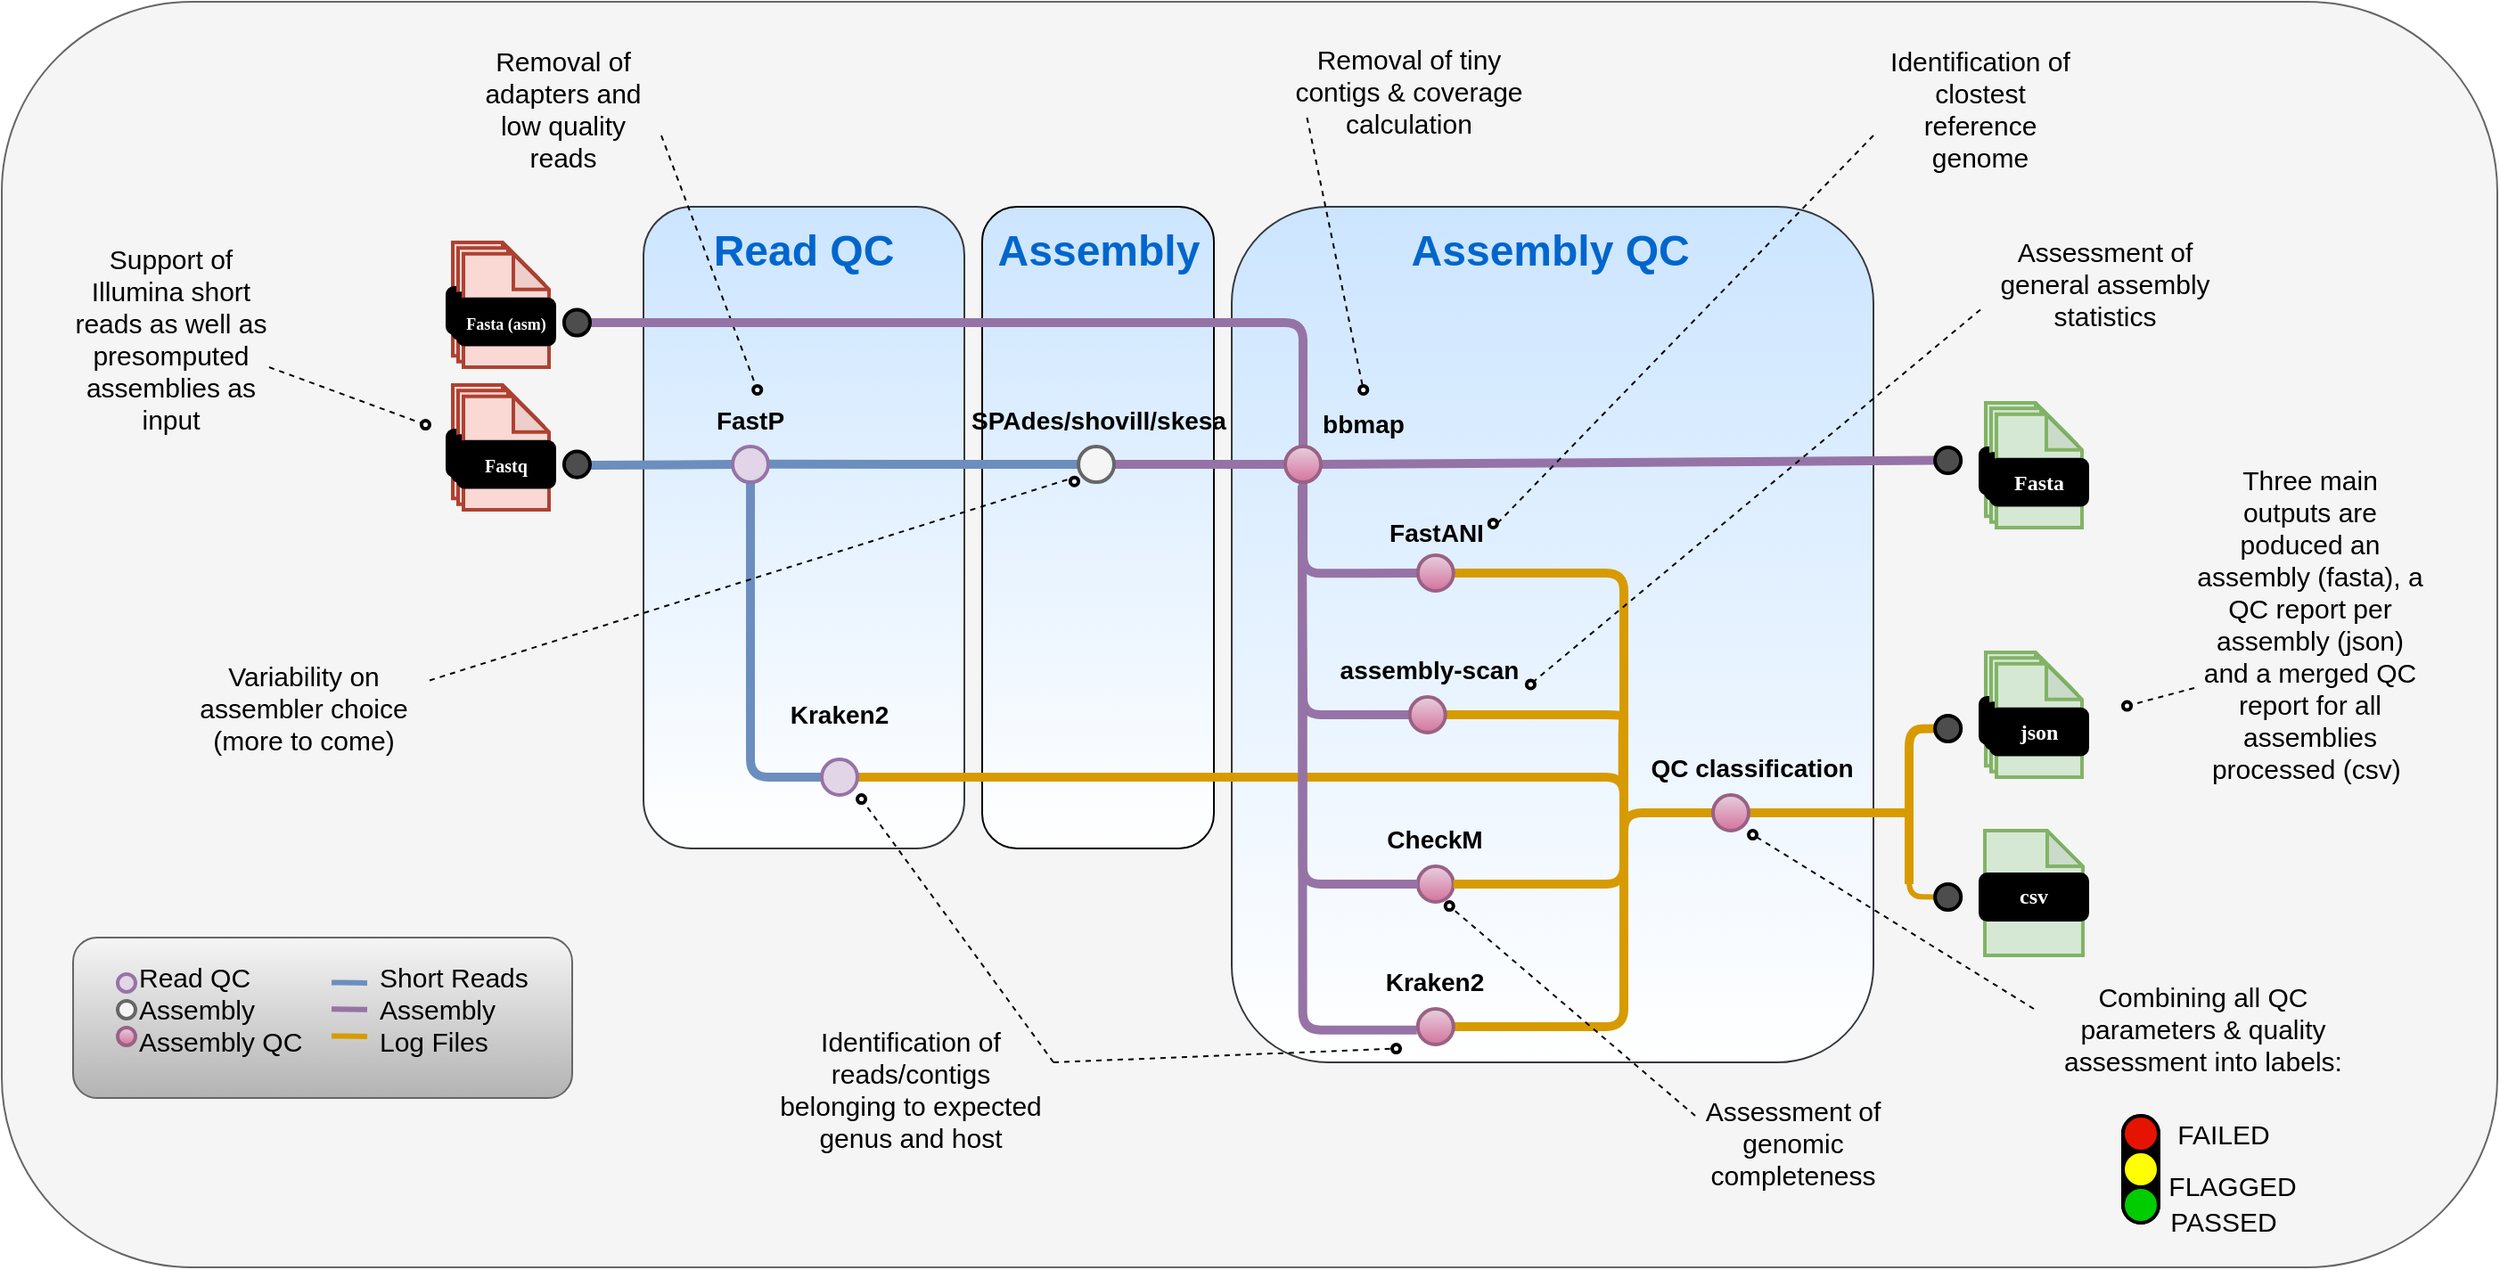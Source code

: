 <mxfile version="27.2.0">
  <diagram name="Seite-1" id="cIDOGWYvVzSzvH49cVRE">
    <mxGraphModel dx="2505" dy="2005" grid="1" gridSize="10" guides="1" tooltips="1" connect="1" arrows="1" fold="1" page="1" pageScale="1" pageWidth="827" pageHeight="1169" math="0" shadow="0">
      <root>
        <mxCell id="0" />
        <mxCell id="1" parent="0" />
        <mxCell id="AjrS4u9YngEpX_1BVrvA-27" value="" style="endArrow=none;html=1;rounded=1;strokeWidth=3;entryX=0.483;entryY=1.009;entryDx=0;entryDy=0;entryPerimeter=0;fillColor=#dae8fc;strokeColor=#6c8ebf;exitX=-0.043;exitY=0.508;exitDx=0;exitDy=0;exitPerimeter=0;" parent="1" edge="1">
          <mxGeometry width="50" height="50" relative="1" as="geometry">
            <mxPoint x="480" y="330" as="sourcePoint" />
            <mxPoint x="419.66" y="250.18" as="targetPoint" />
            <Array as="points">
              <mxPoint x="440" y="330" />
              <mxPoint x="420" y="290" />
              <mxPoint x="420" y="250" />
            </Array>
          </mxGeometry>
        </mxCell>
        <mxCell id="AjrS4u9YngEpX_1BVrvA-295" value="" style="rounded=1;whiteSpace=wrap;html=1;fillColor=#f5f5f5;fontColor=#333333;strokeColor=#666666;" parent="1" vertex="1">
          <mxGeometry x="-210" y="-75" width="1400" height="710" as="geometry" />
        </mxCell>
        <mxCell id="AjrS4u9YngEpX_1BVrvA-300" value="" style="rounded=1;whiteSpace=wrap;html=1;fillColor=#f5f5f5;strokeColor=#666666;gradientColor=#b3b3b3;" parent="1" vertex="1">
          <mxGeometry x="-170" y="450" width="280" height="90" as="geometry" />
        </mxCell>
        <mxCell id="AjrS4u9YngEpX_1BVrvA-301" value="" style="rounded=1;whiteSpace=wrap;html=1;fillColor=#cce5ff;strokeColor=#36393d;gradientColor=#ffffff;" parent="1" vertex="1">
          <mxGeometry x="480" y="40" width="360" height="480" as="geometry" />
        </mxCell>
        <mxCell id="AjrS4u9YngEpX_1BVrvA-302" value="" style="rounded=1;whiteSpace=wrap;html=1;fillColor=#cce5ff;strokeColor=#000000;gradientColor=#ffffff;" parent="1" vertex="1">
          <mxGeometry x="340" y="40" width="130" height="360" as="geometry" />
        </mxCell>
        <mxCell id="AjrS4u9YngEpX_1BVrvA-303" value="" style="rounded=1;whiteSpace=wrap;html=1;fillColor=#cce5ff;strokeColor=#36393d;gradientColor=#ffffff;" parent="1" vertex="1">
          <mxGeometry x="150" y="40" width="180" height="360" as="geometry" />
        </mxCell>
        <mxCell id="AjrS4u9YngEpX_1BVrvA-385" value="" style="endArrow=none;html=1;rounded=1;strokeWidth=5;fillColor=#dae8fc;strokeColor=#6c8ebf;entryX=0;entryY=0.5;entryDx=0;entryDy=0;" parent="1" edge="1">
          <mxGeometry width="50" height="50" relative="1" as="geometry">
            <mxPoint x="120" y="185" as="sourcePoint" />
            <mxPoint x="200" y="184.55" as="targetPoint" />
          </mxGeometry>
        </mxCell>
        <mxCell id="AjrS4u9YngEpX_1BVrvA-386" value="" style="endArrow=none;html=1;rounded=1;strokeWidth=5;entryX=0;entryY=0.5;entryDx=0;entryDy=0;fillColor=#dae8fc;strokeColor=#6c8ebf;" parent="1" target="AjrS4u9YngEpX_1BVrvA-434" edge="1">
          <mxGeometry width="50" height="50" relative="1" as="geometry">
            <mxPoint x="220" y="184.38" as="sourcePoint" />
            <mxPoint x="370.0" y="184.55" as="targetPoint" />
          </mxGeometry>
        </mxCell>
        <mxCell id="AjrS4u9YngEpX_1BVrvA-387" value="" style="endArrow=none;html=1;rounded=1;strokeWidth=5;fillColor=#e1d5e7;strokeColor=#9673a6;entryX=0;entryY=0.5;entryDx=0;entryDy=0;exitX=1;exitY=0.5;exitDx=0;exitDy=0;" parent="1" source="AjrS4u9YngEpX_1BVrvA-434" edge="1">
          <mxGeometry width="50" height="50" relative="1" as="geometry">
            <mxPoint x="390.0" y="190" as="sourcePoint" />
            <mxPoint x="510.0" y="184.55" as="targetPoint" />
            <Array as="points" />
          </mxGeometry>
        </mxCell>
        <mxCell id="AjrS4u9YngEpX_1BVrvA-389" value="&lt;font style=&quot;font-size: 14px;&quot;&gt;FastP&lt;/font&gt;" style="text;html=1;align=center;verticalAlign=middle;whiteSpace=wrap;rounded=0;rotation=0;fontStyle=1;fontSize=14;" parent="1" vertex="1">
          <mxGeometry x="180" y="144.55" width="60" height="30" as="geometry" />
        </mxCell>
        <mxCell id="AjrS4u9YngEpX_1BVrvA-390" value="&lt;font style=&quot;font-size: 14px;&quot;&gt;Kraken2&lt;/font&gt;" style="text;html=1;align=center;verticalAlign=middle;whiteSpace=wrap;rounded=0;rotation=0;fontStyle=1;fontSize=14;" parent="1" vertex="1">
          <mxGeometry x="230" y="310" width="60" height="30" as="geometry" />
        </mxCell>
        <mxCell id="AjrS4u9YngEpX_1BVrvA-392" value="&lt;div style=&quot;font-size: 14px;&quot;&gt;&lt;font style=&quot;font-size: 14px;&quot;&gt;SPAdes/&lt;/font&gt;&lt;font style=&quot;font-size: 14px;&quot;&gt;shovill/skesa&lt;/font&gt;&lt;/div&gt;" style="text;html=1;align=center;verticalAlign=middle;whiteSpace=wrap;rounded=0;rotation=0;fontStyle=1;fontSize=14;" parent="1" vertex="1">
          <mxGeometry x="352.5" y="144.55" width="105" height="30" as="geometry" />
        </mxCell>
        <mxCell id="AjrS4u9YngEpX_1BVrvA-397" value="&lt;font style=&quot;font-size: 14px;&quot;&gt;assembly-scan&lt;/font&gt;" style="text;html=1;align=center;verticalAlign=middle;whiteSpace=wrap;rounded=0;fontStyle=1;fontSize=14;" parent="1" vertex="1">
          <mxGeometry x="537.025" y="285" width="108.42" height="30" as="geometry" />
        </mxCell>
        <mxCell id="AjrS4u9YngEpX_1BVrvA-398" value="&lt;font style=&quot;font-size: 14px;&quot;&gt;CheckM&lt;/font&gt;" style="text;html=1;align=center;verticalAlign=middle;whiteSpace=wrap;rounded=0;fontStyle=1;fontSize=14;" parent="1" vertex="1">
          <mxGeometry x="563.845" y="380" width="60" height="30" as="geometry" />
        </mxCell>
        <mxCell id="AjrS4u9YngEpX_1BVrvA-400" value="&lt;font style=&quot;font-size: 14px;&quot;&gt;Kraken2&lt;/font&gt;" style="text;html=1;align=center;verticalAlign=middle;whiteSpace=wrap;rounded=0;fontStyle=1;fontSize=14;" parent="1" vertex="1">
          <mxGeometry x="564.385" y="460" width="60" height="30" as="geometry" />
        </mxCell>
        <mxCell id="AjrS4u9YngEpX_1BVrvA-402" value="" style="endArrow=none;html=1;rounded=1;strokeWidth=5;fontSize=16;fillColor=#ffcd28;strokeColor=#d79b00;gradientColor=#ffa500;" parent="1" edge="1">
          <mxGeometry width="50" height="50" relative="1" as="geometry">
            <mxPoint x="700" y="290" as="sourcePoint" />
            <mxPoint x="604.39" y="500" as="targetPoint" />
            <Array as="points">
              <mxPoint x="700" y="500" />
            </Array>
          </mxGeometry>
        </mxCell>
        <mxCell id="AjrS4u9YngEpX_1BVrvA-406" value="&lt;font style=&quot;font-size: 14px;&quot;&gt;QC classification&lt;/font&gt;" style="text;html=1;align=center;verticalAlign=middle;whiteSpace=wrap;rounded=0;rotation=0;fontStyle=1;fontSize=14;" parent="1" vertex="1">
          <mxGeometry x="702.28" y="340" width="140" height="30" as="geometry" />
        </mxCell>
        <mxCell id="AjrS4u9YngEpX_1BVrvA-414" value="" style="endArrow=none;html=1;rounded=1;strokeWidth=5;fillColor=#ffcd28;strokeColor=#d79b00;gradientColor=#ffa500;" parent="1" edge="1">
          <mxGeometry width="50" height="50" relative="1" as="geometry">
            <mxPoint x="770.0" y="380" as="sourcePoint" />
            <mxPoint x="860" y="380" as="targetPoint" />
          </mxGeometry>
        </mxCell>
        <mxCell id="AjrS4u9YngEpX_1BVrvA-416" value="" style="group;fontSize=13;" parent="1" vertex="1" connectable="0">
          <mxGeometry x="40" y="60" width="70" height="70" as="geometry" />
        </mxCell>
        <mxCell id="AjrS4u9YngEpX_1BVrvA-417" value="" style="shape=note;whiteSpace=wrap;html=1;backgroundOutline=1;darkOpacity=0.05;rounded=1;size=20;strokeWidth=2;fillColor=#fad9d5;strokeColor=#ae4132;" parent="AjrS4u9YngEpX_1BVrvA-416" vertex="1">
          <mxGeometry x="3" width="48" height="63.636" as="geometry" />
        </mxCell>
        <mxCell id="AjrS4u9YngEpX_1BVrvA-418" value="&lt;font data-font-src=&quot;https://fonts.googleapis.com/css?family=Maven+Pro&quot; face=&quot;Maven Pro&quot; color=&quot;#ffffff&quot;&gt;&lt;b&gt;&lt;font style=&quot;font-size: 20px;&quot;&gt;Fastq&lt;/font&gt;&lt;/b&gt;&lt;/font&gt;" style="rounded=1;whiteSpace=wrap;html=1;strokeWidth=2;fillColor=#000000;" parent="AjrS4u9YngEpX_1BVrvA-416" vertex="1">
          <mxGeometry y="25.455" width="54" height="25.455" as="geometry" />
        </mxCell>
        <mxCell id="AjrS4u9YngEpX_1BVrvA-419" value="" style="shape=note;whiteSpace=wrap;html=1;backgroundOutline=1;darkOpacity=0.05;rounded=1;size=20;strokeWidth=2;fillColor=#fad9d5;strokeColor=#ae4132;" parent="AjrS4u9YngEpX_1BVrvA-416" vertex="1">
          <mxGeometry x="6" y="3.182" width="48" height="63.636" as="geometry" />
        </mxCell>
        <mxCell id="AjrS4u9YngEpX_1BVrvA-420" value="&lt;font data-font-src=&quot;https://fonts.googleapis.com/css?family=Maven+Pro&quot; face=&quot;Maven Pro&quot; color=&quot;#ffffff&quot;&gt;&lt;b&gt;&lt;font style=&quot;font-size: 20px;&quot;&gt;Fastq&lt;/font&gt;&lt;/b&gt;&lt;/font&gt;" style="rounded=1;whiteSpace=wrap;html=1;strokeWidth=2;fillColor=#000000;" parent="AjrS4u9YngEpX_1BVrvA-416" vertex="1">
          <mxGeometry x="3" y="28.636" width="54" height="25.455" as="geometry" />
        </mxCell>
        <mxCell id="AjrS4u9YngEpX_1BVrvA-421" value="" style="shape=note;whiteSpace=wrap;html=1;backgroundOutline=1;darkOpacity=0.05;rounded=1;size=20;strokeWidth=2;fillColor=#fad9d5;strokeColor=#ae4132;" parent="AjrS4u9YngEpX_1BVrvA-416" vertex="1">
          <mxGeometry x="9" y="6.364" width="48" height="63.636" as="geometry" />
        </mxCell>
        <mxCell id="AjrS4u9YngEpX_1BVrvA-422" value="&lt;font data-font-src=&quot;https://fonts.googleapis.com/css?family=Maven+Pro&quot; face=&quot;Maven Pro&quot; color=&quot;#ffffff&quot;&gt;&lt;b&gt;&lt;font style=&quot;font-size: 9px;&quot;&gt;Fasta (asm)&lt;/font&gt;&lt;/b&gt;&lt;/font&gt;" style="rounded=1;whiteSpace=wrap;html=1;strokeWidth=2;fillColor=#000000;" parent="AjrS4u9YngEpX_1BVrvA-416" vertex="1">
          <mxGeometry x="6" y="31.818" width="54" height="25.455" as="geometry" />
        </mxCell>
        <mxCell id="AjrS4u9YngEpX_1BVrvA-424" value="" style="endArrow=none;html=1;rounded=1;strokeWidth=5;fontSize=16;fillColor=#ffcd28;strokeColor=#d79b00;gradientColor=#ffa500;" parent="1" source="J0x96L4pLX_jCq6a0jDY-7" edge="1">
          <mxGeometry width="50" height="50" relative="1" as="geometry">
            <mxPoint x="880" y="320.0" as="sourcePoint" />
            <mxPoint x="860" y="420" as="targetPoint" />
            <Array as="points">
              <mxPoint x="860" y="333" />
            </Array>
          </mxGeometry>
        </mxCell>
        <mxCell id="AjrS4u9YngEpX_1BVrvA-426" value="" style="group" parent="1" vertex="1" connectable="0">
          <mxGeometry x="900" y="370" width="90" height="100" as="geometry" />
        </mxCell>
        <mxCell id="AjrS4u9YngEpX_1BVrvA-427" value="" style="shape=note;whiteSpace=wrap;html=1;backgroundOutline=1;darkOpacity=0.05;rounded=1;size=20;strokeWidth=2;fillColor=#d5e8d4;strokeColor=#82b366;" parent="AjrS4u9YngEpX_1BVrvA-426" vertex="1">
          <mxGeometry x="2.5" y="20" width="55" height="70" as="geometry" />
        </mxCell>
        <mxCell id="AjrS4u9YngEpX_1BVrvA-428" value="&lt;font face=&quot;Maven Pro&quot; color=&quot;#ffffff&quot;&gt;&lt;b&gt;csv&lt;/b&gt;&lt;/font&gt;" style="rounded=1;whiteSpace=wrap;html=1;strokeWidth=2;fillColor=#000000;" parent="AjrS4u9YngEpX_1BVrvA-426" vertex="1">
          <mxGeometry y="44.55" width="60" height="25.45" as="geometry" />
        </mxCell>
        <mxCell id="AjrS4u9YngEpX_1BVrvA-434" value="" style="ellipse;whiteSpace=wrap;html=1;aspect=fixed;rounded=1;rotation=0;strokeWidth=2;fillColor=#f5f5f5;strokeColor=#666666;fontColor=#333333;" parent="1" vertex="1">
          <mxGeometry x="394" y="174.55" width="20" height="20" as="geometry" />
        </mxCell>
        <mxCell id="AjrS4u9YngEpX_1BVrvA-435" value="Read QC&lt;div style=&quot;font-size: 15px;&quot;&gt;Assembly&lt;/div&gt;&lt;div style=&quot;font-size: 15px;&quot;&gt;Assembly QC&lt;/div&gt;" style="text;html=1;align=left;verticalAlign=middle;resizable=0;points=[];autosize=1;strokeColor=none;fillColor=none;fontSize=15;" parent="1" vertex="1">
          <mxGeometry x="-135" y="455.45" width="110" height="70" as="geometry" />
        </mxCell>
        <mxCell id="AjrS4u9YngEpX_1BVrvA-436" value="" style="ellipse;whiteSpace=wrap;html=1;aspect=fixed;rounded=1;rotation=0;strokeWidth=2;fillColor=#e1d5e7;strokeColor=#9673a6;" parent="1" vertex="1">
          <mxGeometry x="-145" y="470.45" width="10" height="10" as="geometry" />
        </mxCell>
        <mxCell id="AjrS4u9YngEpX_1BVrvA-437" value="" style="ellipse;whiteSpace=wrap;html=1;aspect=fixed;rounded=1;rotation=0;strokeWidth=2;fillColor=#f5f5f5;strokeColor=#666666;fontColor=#333333;" parent="1" vertex="1">
          <mxGeometry x="-145" y="485.45" width="10" height="10" as="geometry" />
        </mxCell>
        <mxCell id="AjrS4u9YngEpX_1BVrvA-438" value="" style="ellipse;whiteSpace=wrap;html=1;aspect=fixed;rounded=1;rotation=0;strokeWidth=2;fillColor=#e6d0de;strokeColor=#996185;gradientColor=#d5739d;" parent="1" vertex="1">
          <mxGeometry x="-145" y="500.45" width="10" height="10" as="geometry" />
        </mxCell>
        <mxCell id="AjrS4u9YngEpX_1BVrvA-441" value="" style="group;" parent="1" vertex="1" connectable="0">
          <mxGeometry x="40" y="140" width="60" height="70" as="geometry" />
        </mxCell>
        <mxCell id="AjrS4u9YngEpX_1BVrvA-442" value="" style="shape=note;whiteSpace=wrap;html=1;backgroundOutline=1;darkOpacity=0.05;rounded=1;size=20;strokeWidth=2;fillColor=#fad9d5;strokeColor=#ae4132;" parent="AjrS4u9YngEpX_1BVrvA-441" vertex="1">
          <mxGeometry x="3" width="48" height="63.636" as="geometry" />
        </mxCell>
        <mxCell id="AjrS4u9YngEpX_1BVrvA-443" value="&lt;font data-font-src=&quot;https://fonts.googleapis.com/css?family=Maven+Pro&quot; face=&quot;Maven Pro&quot; color=&quot;#ffffff&quot;&gt;&lt;b&gt;&lt;font style=&quot;font-size: 20px;&quot;&gt;Fastq&lt;/font&gt;&lt;/b&gt;&lt;/font&gt;" style="rounded=1;whiteSpace=wrap;html=1;strokeWidth=2;fillColor=#000000;" parent="AjrS4u9YngEpX_1BVrvA-441" vertex="1">
          <mxGeometry y="25.455" width="54" height="25.455" as="geometry" />
        </mxCell>
        <mxCell id="AjrS4u9YngEpX_1BVrvA-444" value="" style="shape=note;whiteSpace=wrap;html=1;backgroundOutline=1;darkOpacity=0.05;rounded=1;size=20;strokeWidth=2;fillColor=#fad9d5;strokeColor=#ae4132;" parent="AjrS4u9YngEpX_1BVrvA-441" vertex="1">
          <mxGeometry x="6" y="3.182" width="48" height="63.636" as="geometry" />
        </mxCell>
        <mxCell id="AjrS4u9YngEpX_1BVrvA-445" value="&lt;font data-font-src=&quot;https://fonts.googleapis.com/css?family=Maven+Pro&quot; face=&quot;Maven Pro&quot; color=&quot;#ffffff&quot;&gt;&lt;b&gt;&lt;font style=&quot;font-size: 20px;&quot;&gt;Fastq&lt;/font&gt;&lt;/b&gt;&lt;/font&gt;" style="rounded=1;whiteSpace=wrap;html=1;strokeWidth=2;fillColor=#000000;" parent="AjrS4u9YngEpX_1BVrvA-441" vertex="1">
          <mxGeometry x="3" y="28.636" width="54" height="25.455" as="geometry" />
        </mxCell>
        <mxCell id="AjrS4u9YngEpX_1BVrvA-446" value="" style="shape=note;whiteSpace=wrap;html=1;backgroundOutline=1;darkOpacity=0.05;rounded=1;size=20;strokeWidth=2;fillColor=#fad9d5;strokeColor=#ae4132;" parent="AjrS4u9YngEpX_1BVrvA-441" vertex="1">
          <mxGeometry x="9" y="6.364" width="48" height="63.636" as="geometry" />
        </mxCell>
        <mxCell id="AjrS4u9YngEpX_1BVrvA-447" value="&lt;font size=&quot;1&quot; face=&quot;Maven Pro&quot; color=&quot;#ffffff&quot;&gt;&lt;b&gt;Fastq&lt;/b&gt;&lt;/font&gt;" style="rounded=1;whiteSpace=wrap;html=1;strokeWidth=2;fillColor=#000000;" parent="AjrS4u9YngEpX_1BVrvA-441" vertex="1">
          <mxGeometry x="6" y="31.818" width="54" height="25.455" as="geometry" />
        </mxCell>
        <mxCell id="AjrS4u9YngEpX_1BVrvA-450" value="" style="group;" parent="1" vertex="1" connectable="0">
          <mxGeometry x="900" y="290" width="60" height="70" as="geometry" />
        </mxCell>
        <mxCell id="AjrS4u9YngEpX_1BVrvA-451" value="" style="shape=note;whiteSpace=wrap;html=1;backgroundOutline=1;darkOpacity=0.05;rounded=1;size=20;strokeWidth=2;fillColor=#d5e8d4;strokeColor=#82b366;" parent="AjrS4u9YngEpX_1BVrvA-450" vertex="1">
          <mxGeometry x="3" width="48" height="63.636" as="geometry" />
        </mxCell>
        <mxCell id="AjrS4u9YngEpX_1BVrvA-452" value="&lt;font data-font-src=&quot;https://fonts.googleapis.com/css?family=Maven+Pro&quot; face=&quot;Maven Pro&quot; color=&quot;#ffffff&quot;&gt;&lt;b&gt;&lt;font style=&quot;font-size: 20px;&quot;&gt;Fastq&lt;/font&gt;&lt;/b&gt;&lt;/font&gt;" style="rounded=1;whiteSpace=wrap;html=1;strokeWidth=2;fillColor=#000000;" parent="AjrS4u9YngEpX_1BVrvA-450" vertex="1">
          <mxGeometry y="25.455" width="54" height="25.455" as="geometry" />
        </mxCell>
        <mxCell id="AjrS4u9YngEpX_1BVrvA-453" value="" style="shape=note;whiteSpace=wrap;html=1;backgroundOutline=1;darkOpacity=0.05;rounded=1;size=20;strokeWidth=2;fillColor=#d5e8d4;strokeColor=#82b366;" parent="AjrS4u9YngEpX_1BVrvA-450" vertex="1">
          <mxGeometry x="6" y="3.182" width="48" height="63.636" as="geometry" />
        </mxCell>
        <mxCell id="AjrS4u9YngEpX_1BVrvA-454" value="&lt;font data-font-src=&quot;https://fonts.googleapis.com/css?family=Maven+Pro&quot; face=&quot;Maven Pro&quot; color=&quot;#ffffff&quot;&gt;&lt;b&gt;&lt;font style=&quot;font-size: 20px;&quot;&gt;Fastq&lt;/font&gt;&lt;/b&gt;&lt;/font&gt;" style="rounded=1;whiteSpace=wrap;html=1;strokeWidth=2;fillColor=#000000;" parent="AjrS4u9YngEpX_1BVrvA-450" vertex="1">
          <mxGeometry x="3" y="28.636" width="54" height="25.455" as="geometry" />
        </mxCell>
        <mxCell id="AjrS4u9YngEpX_1BVrvA-455" value="" style="shape=note;whiteSpace=wrap;html=1;backgroundOutline=1;darkOpacity=0.05;rounded=1;size=20;strokeWidth=2;fillColor=#d5e8d4;strokeColor=#82b366;" parent="AjrS4u9YngEpX_1BVrvA-450" vertex="1">
          <mxGeometry x="9" y="6.364" width="48" height="63.636" as="geometry" />
        </mxCell>
        <mxCell id="AjrS4u9YngEpX_1BVrvA-456" value="&lt;font face=&quot;Maven Pro&quot; color=&quot;#ffffff&quot;&gt;&lt;b&gt;json&lt;/b&gt;&lt;/font&gt;" style="rounded=1;whiteSpace=wrap;html=1;strokeWidth=2;fillColor=#000000;" parent="AjrS4u9YngEpX_1BVrvA-450" vertex="1">
          <mxGeometry x="6" y="31.818" width="54" height="25.455" as="geometry" />
        </mxCell>
        <mxCell id="AjrS4u9YngEpX_1BVrvA-465" value="&lt;font style=&quot;font-size: 24px;&quot; color=&quot;#0066cc&quot;&gt;Read QC&lt;/font&gt;" style="text;html=1;align=center;verticalAlign=middle;whiteSpace=wrap;rounded=0;fontStyle=1;fontSize=16;" parent="1" vertex="1">
          <mxGeometry x="185" y="50" width="110" height="30" as="geometry" />
        </mxCell>
        <mxCell id="AjrS4u9YngEpX_1BVrvA-467" value="&lt;font style=&quot;font-size: 24px;&quot; color=&quot;#0066cc&quot;&gt;Assembly&lt;/font&gt;" style="text;html=1;align=center;verticalAlign=middle;whiteSpace=wrap;rounded=0;fontStyle=1;fontSize=16;" parent="1" vertex="1">
          <mxGeometry x="322.5" y="50" width="165" height="30" as="geometry" />
        </mxCell>
        <mxCell id="AjrS4u9YngEpX_1BVrvA-468" value="&lt;font style=&quot;font-size: 24px;&quot; color=&quot;#0066cc&quot;&gt;&amp;nbsp;Assembly QC&lt;/font&gt;" style="text;html=1;align=center;verticalAlign=middle;whiteSpace=wrap;rounded=0;fontStyle=1;fontSize=16;" parent="1" vertex="1">
          <mxGeometry x="567.5" y="55" width="175" height="20" as="geometry" />
        </mxCell>
        <mxCell id="AjrS4u9YngEpX_1BVrvA-472" value="&lt;font style=&quot;font-size: 14px;&quot;&gt;FastANI&lt;/font&gt;" style="text;html=1;align=center;verticalAlign=middle;whiteSpace=wrap;rounded=0;fontStyle=1;fontSize=14;" parent="1" vertex="1">
          <mxGeometry x="551.58" y="210" width="85.61" height="25.45" as="geometry" />
        </mxCell>
        <mxCell id="AjrS4u9YngEpX_1BVrvA-476" value="" style="endArrow=none;html=1;rounded=1;strokeWidth=5;fontSize=16;entryX=0;entryY=0.5;entryDx=0;entryDy=0;fillColor=#dae8fc;strokeColor=#6c8ebf;exitX=0.5;exitY=1;exitDx=0;exitDy=0;" parent="1" source="AjrS4u9YngEpX_1BVrvA-478" target="AjrS4u9YngEpX_1BVrvA-509" edge="1">
          <mxGeometry width="50" height="50" relative="1" as="geometry">
            <mxPoint x="210" y="234.28" as="sourcePoint" />
            <mxPoint x="250" y="340" as="targetPoint" />
            <Array as="points">
              <mxPoint x="210" y="360" />
            </Array>
          </mxGeometry>
        </mxCell>
        <mxCell id="AjrS4u9YngEpX_1BVrvA-478" value="" style="ellipse;whiteSpace=wrap;html=1;aspect=fixed;rounded=1;rotation=0;strokeWidth=2;fillColor=#e1d5e7;strokeColor=#9673a6;" parent="1" vertex="1">
          <mxGeometry x="200" y="174.55" width="20" height="20" as="geometry" />
        </mxCell>
        <mxCell id="AjrS4u9YngEpX_1BVrvA-479" value="" style="endArrow=none;html=1;rounded=1;strokeWidth=5;fontSize=16;entryX=0;entryY=0.5;entryDx=0;entryDy=0;fillColor=#e1d5e7;strokeColor=#9673a6;" parent="1" edge="1" target="Kn9x6oyp8h1PCZdLqcmy-4">
          <mxGeometry width="50" height="50" relative="1" as="geometry">
            <mxPoint x="519.46" y="224.28" as="sourcePoint" />
            <mxPoint x="583.85" y="310" as="targetPoint" />
            <Array as="points">
              <mxPoint x="520" y="325" />
            </Array>
          </mxGeometry>
        </mxCell>
        <mxCell id="AjrS4u9YngEpX_1BVrvA-484" value="" style="ellipse;whiteSpace=wrap;html=1;aspect=fixed;rounded=1;rotation=0;strokeWidth=2;fillColor=#e6d0de;gradientColor=#d5739d;strokeColor=#996185;" parent="1" vertex="1">
          <mxGeometry x="584.39" y="410" width="20" height="20" as="geometry" />
        </mxCell>
        <mxCell id="AjrS4u9YngEpX_1BVrvA-489" value="" style="endArrow=none;html=1;rounded=1;strokeWidth=5;fontSize=16;entryX=0;entryY=0.5;entryDx=0;entryDy=0;fillColor=#e1d5e7;strokeColor=#9673a6;exitX=0.5;exitY=1.273;exitDx=0;exitDy=0;exitPerimeter=0;" parent="1" edge="1">
          <mxGeometry width="50" height="50" relative="1" as="geometry">
            <mxPoint x="520" y="200.01" as="sourcePoint" />
            <mxPoint x="584.39" y="245.45" as="targetPoint" />
            <Array as="points">
              <mxPoint x="520" y="245.72" />
            </Array>
          </mxGeometry>
        </mxCell>
        <mxCell id="AjrS4u9YngEpX_1BVrvA-491" value="" style="endArrow=none;html=1;rounded=1;strokeWidth=5;fontSize=16;entryX=1;entryY=0.5;entryDx=0;entryDy=0;fillColor=#e1d5e7;strokeColor=#9673a6;exitX=0;exitY=0.5;exitDx=0;exitDy=0;" parent="1" source="J0x96L4pLX_jCq6a0jDY-4" edge="1">
          <mxGeometry width="50" height="50" relative="1" as="geometry">
            <mxPoint x="850" y="183" as="sourcePoint" />
            <mxPoint x="530.0" y="184.55" as="targetPoint" />
            <Array as="points" />
          </mxGeometry>
        </mxCell>
        <mxCell id="AjrS4u9YngEpX_1BVrvA-492" value="" style="endArrow=none;html=1;rounded=1;strokeWidth=5;fontSize=16;fillColor=#ffcd28;strokeColor=#d79b00;gradientColor=#ffa500;" parent="1" edge="1">
          <mxGeometry width="50" height="50" relative="1" as="geometry">
            <mxPoint x="700" y="295.45" as="sourcePoint" />
            <mxPoint x="604.39" y="245.45" as="targetPoint" />
            <Array as="points">
              <mxPoint x="700" y="245.45" />
            </Array>
          </mxGeometry>
        </mxCell>
        <mxCell id="AjrS4u9YngEpX_1BVrvA-493" value="" style="ellipse;whiteSpace=wrap;html=1;aspect=fixed;rounded=1;rotation=0;strokeWidth=2;fillColor=#e6d0de;gradientColor=#d5739d;strokeColor=#996185;fontStyle=1" parent="1" vertex="1">
          <mxGeometry x="584.39" y="235.45" width="20" height="20" as="geometry" />
        </mxCell>
        <mxCell id="AjrS4u9YngEpX_1BVrvA-498" value="" style="endArrow=none;html=1;rounded=1;strokeWidth=5;entryX=0.083;entryY=0.498;entryDx=0;entryDy=0;fillColor=#ffcd28;strokeColor=#d79b00;gradientColor=#ffa500;entryPerimeter=0;exitX=1;exitY=0.5;exitDx=0;exitDy=0;" parent="1" target="Kn9x6oyp8h1PCZdLqcmy-3" edge="1" source="AjrS4u9YngEpX_1BVrvA-484">
          <mxGeometry width="50" height="50" relative="1" as="geometry">
            <mxPoint x="604.55" y="429.66" as="sourcePoint" />
            <mxPoint x="750.16" y="429.95" as="targetPoint" />
            <Array as="points">
              <mxPoint x="650" y="420" />
              <mxPoint x="700" y="420" />
              <mxPoint x="700" y="380" />
            </Array>
          </mxGeometry>
        </mxCell>
        <mxCell id="AjrS4u9YngEpX_1BVrvA-499" value="" style="group;" parent="1" vertex="1" connectable="0">
          <mxGeometry x="900" y="150" width="60" height="70" as="geometry" />
        </mxCell>
        <mxCell id="AjrS4u9YngEpX_1BVrvA-500" value="" style="shape=note;whiteSpace=wrap;html=1;backgroundOutline=1;darkOpacity=0.05;rounded=1;size=20;strokeWidth=2;fillColor=#d5e8d4;strokeColor=#82b366;" parent="AjrS4u9YngEpX_1BVrvA-499" vertex="1">
          <mxGeometry x="3" width="48" height="63.636" as="geometry" />
        </mxCell>
        <mxCell id="AjrS4u9YngEpX_1BVrvA-501" value="&lt;font data-font-src=&quot;https://fonts.googleapis.com/css?family=Maven+Pro&quot; face=&quot;Maven Pro&quot; color=&quot;#ffffff&quot;&gt;&lt;b&gt;&lt;font style=&quot;font-size: 20px;&quot;&gt;Fastq&lt;/font&gt;&lt;/b&gt;&lt;/font&gt;" style="rounded=1;whiteSpace=wrap;html=1;strokeWidth=2;fillColor=#000000;" parent="AjrS4u9YngEpX_1BVrvA-499" vertex="1">
          <mxGeometry y="25.455" width="54" height="25.455" as="geometry" />
        </mxCell>
        <mxCell id="AjrS4u9YngEpX_1BVrvA-502" value="" style="shape=note;whiteSpace=wrap;html=1;backgroundOutline=1;darkOpacity=0.05;rounded=1;size=20;strokeWidth=2;fillColor=#d5e8d4;strokeColor=#82b366;" parent="AjrS4u9YngEpX_1BVrvA-499" vertex="1">
          <mxGeometry x="6" y="3.182" width="48" height="63.636" as="geometry" />
        </mxCell>
        <mxCell id="AjrS4u9YngEpX_1BVrvA-503" value="&lt;font data-font-src=&quot;https://fonts.googleapis.com/css?family=Maven+Pro&quot; face=&quot;Maven Pro&quot; color=&quot;#ffffff&quot;&gt;&lt;b&gt;&lt;font style=&quot;font-size: 20px;&quot;&gt;Fastq&lt;/font&gt;&lt;/b&gt;&lt;/font&gt;" style="rounded=1;whiteSpace=wrap;html=1;strokeWidth=2;fillColor=#000000;" parent="AjrS4u9YngEpX_1BVrvA-499" vertex="1">
          <mxGeometry x="3" y="28.636" width="54" height="25.455" as="geometry" />
        </mxCell>
        <mxCell id="AjrS4u9YngEpX_1BVrvA-504" value="" style="shape=note;whiteSpace=wrap;html=1;backgroundOutline=1;darkOpacity=0.05;rounded=1;size=20;strokeWidth=2;fillColor=#d5e8d4;strokeColor=#82b366;" parent="AjrS4u9YngEpX_1BVrvA-499" vertex="1">
          <mxGeometry x="9" y="6.364" width="48" height="63.636" as="geometry" />
        </mxCell>
        <mxCell id="AjrS4u9YngEpX_1BVrvA-505" value="&lt;font face=&quot;Maven Pro&quot; color=&quot;#ffffff&quot;&gt;&lt;b&gt;Fasta&lt;/b&gt;&lt;/font&gt;" style="rounded=1;whiteSpace=wrap;html=1;strokeWidth=2;fillColor=#000000;" parent="AjrS4u9YngEpX_1BVrvA-499" vertex="1">
          <mxGeometry x="6" y="31.818" width="54" height="25.455" as="geometry" />
        </mxCell>
        <mxCell id="AjrS4u9YngEpX_1BVrvA-508" value="" style="endArrow=none;html=1;rounded=1;strokeWidth=5;fontSize=16;fillColor=#ffcd28;strokeColor=#d79b00;entryX=1;entryY=0.5;entryDx=0;entryDy=0;gradientColor=#ffa500;" parent="1" edge="1">
          <mxGeometry width="50" height="50" relative="1" as="geometry">
            <mxPoint x="700" y="410" as="sourcePoint" />
            <mxPoint x="270" y="360" as="targetPoint" />
            <Array as="points">
              <mxPoint x="700" y="410" />
              <mxPoint x="700" y="360.0" />
            </Array>
          </mxGeometry>
        </mxCell>
        <mxCell id="AjrS4u9YngEpX_1BVrvA-509" value="" style="ellipse;whiteSpace=wrap;html=1;aspect=fixed;rounded=1;rotation=0;strokeWidth=2;fillColor=#e1d5e7;strokeColor=#9673a6;" parent="1" vertex="1">
          <mxGeometry x="250" y="350" width="20" height="20" as="geometry" />
        </mxCell>
        <mxCell id="AjrS4u9YngEpX_1BVrvA-510" value="&lt;div style=&quot;font-size: 14px;&quot;&gt;bbmap&lt;/div&gt;" style="text;html=1;align=center;verticalAlign=middle;whiteSpace=wrap;rounded=0;rotation=0;fontStyle=1;fontSize=14;" parent="1" vertex="1">
          <mxGeometry x="523.85" y="147.28" width="60" height="30" as="geometry" />
        </mxCell>
        <mxCell id="AjrS4u9YngEpX_1BVrvA-511" value="" style="endArrow=none;dashed=1;html=1;rounded=0;exitX=1;exitY=1;exitDx=0;exitDy=0;" parent="1" source="AjrS4u9YngEpX_1BVrvA-513" target="AjrS4u9YngEpX_1BVrvA-512" edge="1">
          <mxGeometry width="50" height="50" relative="1" as="geometry">
            <mxPoint x="-100" y="120" as="sourcePoint" />
            <mxPoint x="35.45" y="154.55" as="targetPoint" />
          </mxGeometry>
        </mxCell>
        <mxCell id="AjrS4u9YngEpX_1BVrvA-512" value="" style="ellipse;whiteSpace=wrap;html=1;aspect=fixed;rounded=1;rotation=0;strokeWidth=2;" parent="1" vertex="1">
          <mxGeometry x="25.45" y="160" width="4.55" height="4.55" as="geometry" />
        </mxCell>
        <mxCell id="AjrS4u9YngEpX_1BVrvA-513" value="&lt;font style=&quot;font-size: 15px;&quot;&gt;Support of Illumina short reads as well as presomputed assemblies as input&lt;/font&gt;" style="text;html=1;align=center;verticalAlign=middle;whiteSpace=wrap;rounded=0;fontSize=15;" parent="1" vertex="1">
          <mxGeometry x="-170" y="97.72" width="110" height="32.28" as="geometry" />
        </mxCell>
        <mxCell id="AjrS4u9YngEpX_1BVrvA-514" value="" style="endArrow=none;dashed=1;html=1;rounded=0;exitX=1;exitY=0;exitDx=0;exitDy=0;" parent="1" source="AjrS4u9YngEpX_1BVrvA-516" target="AjrS4u9YngEpX_1BVrvA-515" edge="1">
          <mxGeometry width="50" height="50" relative="1" as="geometry">
            <mxPoint x="200" y="550" as="sourcePoint" />
            <mxPoint x="325.45" y="494.55" as="targetPoint" />
          </mxGeometry>
        </mxCell>
        <mxCell id="AjrS4u9YngEpX_1BVrvA-515" value="" style="ellipse;whiteSpace=wrap;html=1;aspect=fixed;rounded=1;rotation=0;strokeWidth=2;" parent="1" vertex="1">
          <mxGeometry x="270" y="370" width="4.55" height="4.55" as="geometry" />
        </mxCell>
        <mxCell id="AjrS4u9YngEpX_1BVrvA-516" value="&lt;font style=&quot;font-size: 15px;&quot;&gt;Identification of reads/contigs belonging to expected genus and host&lt;/font&gt;" style="text;html=1;align=center;verticalAlign=middle;whiteSpace=wrap;rounded=0;fontSize=15;" parent="1" vertex="1">
          <mxGeometry x="220" y="520" width="160" height="30" as="geometry" />
        </mxCell>
        <mxCell id="AjrS4u9YngEpX_1BVrvA-517" value="" style="endArrow=none;dashed=1;html=1;rounded=0;exitX=1;exitY=0;exitDx=0;exitDy=0;" parent="1" source="AjrS4u9YngEpX_1BVrvA-516" target="AjrS4u9YngEpX_1BVrvA-518" edge="1">
          <mxGeometry width="50" height="50" relative="1" as="geometry">
            <mxPoint x="200" y="550" as="sourcePoint" />
            <mxPoint x="635.45" y="644.55" as="targetPoint" />
          </mxGeometry>
        </mxCell>
        <mxCell id="AjrS4u9YngEpX_1BVrvA-518" value="" style="ellipse;whiteSpace=wrap;html=1;aspect=fixed;rounded=1;rotation=0;strokeWidth=2;" parent="1" vertex="1">
          <mxGeometry x="570" y="510" width="4.55" height="4.55" as="geometry" />
        </mxCell>
        <mxCell id="AjrS4u9YngEpX_1BVrvA-519" value="" style="endArrow=none;dashed=1;html=1;rounded=0;exitX=0;exitY=0;exitDx=0;exitDy=0;" parent="1" source="AjrS4u9YngEpX_1BVrvA-522" target="AjrS4u9YngEpX_1BVrvA-520" edge="1">
          <mxGeometry width="50" height="50" relative="1" as="geometry">
            <mxPoint x="720" y="580" as="sourcePoint" />
            <mxPoint x="665.45" y="534.55" as="targetPoint" />
          </mxGeometry>
        </mxCell>
        <mxCell id="AjrS4u9YngEpX_1BVrvA-520" value="" style="ellipse;whiteSpace=wrap;html=1;aspect=fixed;rounded=1;rotation=0;strokeWidth=2;" parent="1" vertex="1">
          <mxGeometry x="599.84" y="430" width="4.55" height="4.55" as="geometry" />
        </mxCell>
        <mxCell id="AjrS4u9YngEpX_1BVrvA-522" value="&lt;font style=&quot;font-size: 15px;&quot;&gt;Assessment of genomic completeness&lt;/font&gt;" style="text;html=1;align=center;verticalAlign=middle;whiteSpace=wrap;rounded=0;fontSize=15;" parent="1" vertex="1">
          <mxGeometry x="740" y="550" width="110" height="30" as="geometry" />
        </mxCell>
        <mxCell id="AjrS4u9YngEpX_1BVrvA-523" value="" style="endArrow=none;dashed=1;html=1;rounded=0;exitX=0.094;exitY=1;exitDx=0;exitDy=0;exitPerimeter=0;" parent="1" source="AjrS4u9YngEpX_1BVrvA-531" target="AjrS4u9YngEpX_1BVrvA-524" edge="1">
          <mxGeometry width="50" height="50" relative="1" as="geometry">
            <mxPoint x="760" as="sourcePoint" />
            <mxPoint x="617.03" y="315.0" as="targetPoint" />
          </mxGeometry>
        </mxCell>
        <mxCell id="AjrS4u9YngEpX_1BVrvA-524" value="" style="ellipse;whiteSpace=wrap;html=1;aspect=fixed;rounded=1;rotation=0;strokeWidth=2;" parent="1" vertex="1">
          <mxGeometry x="551.58" y="140.45" width="4.55" height="4.55" as="geometry" />
        </mxCell>
        <mxCell id="AjrS4u9YngEpX_1BVrvA-525" value="" style="endArrow=none;dashed=1;html=1;rounded=0;exitX=0;exitY=1;exitDx=0;exitDy=0;entryX=1;entryY=0.5;entryDx=0;entryDy=0;" parent="1" source="AjrS4u9YngEpX_1BVrvA-530" target="AjrS4u9YngEpX_1BVrvA-526" edge="1">
          <mxGeometry width="50" height="50" relative="1" as="geometry">
            <mxPoint x="1021.05" y="68.67" as="sourcePoint" />
            <mxPoint x="624" y="250" as="targetPoint" />
          </mxGeometry>
        </mxCell>
        <mxCell id="AjrS4u9YngEpX_1BVrvA-526" value="" style="ellipse;whiteSpace=wrap;html=1;aspect=fixed;rounded=1;rotation=0;strokeWidth=2;" parent="1" vertex="1">
          <mxGeometry x="624.39" y="215.45" width="4.55" height="4.55" as="geometry" />
        </mxCell>
        <mxCell id="AjrS4u9YngEpX_1BVrvA-527" value="" style="endArrow=none;dashed=1;html=1;rounded=0;exitX=0;exitY=0;exitDx=0;exitDy=0;" parent="1" source="AjrS4u9YngEpX_1BVrvA-529" target="AjrS4u9YngEpX_1BVrvA-528" edge="1">
          <mxGeometry width="50" height="50" relative="1" as="geometry">
            <mxPoint x="940" y="560" as="sourcePoint" />
            <mxPoint x="835.45" y="524.55" as="targetPoint" />
          </mxGeometry>
        </mxCell>
        <mxCell id="AjrS4u9YngEpX_1BVrvA-528" value="" style="ellipse;whiteSpace=wrap;html=1;aspect=fixed;rounded=1;rotation=0;strokeWidth=2;" parent="1" vertex="1">
          <mxGeometry x="770" y="390" width="4.55" height="4.55" as="geometry" />
        </mxCell>
        <mxCell id="AjrS4u9YngEpX_1BVrvA-529" value="&lt;div style=&quot;font-size: 15px;&quot;&gt;Combining all QC parameters &amp;amp; quality assessment into labels:&lt;br style=&quot;font-size: 15px;&quot;&gt;&lt;/div&gt;&lt;div style=&quot;font-size: 15px;&quot;&gt;&lt;br style=&quot;font-size: 15px;&quot;&gt;&lt;/div&gt;" style="text;html=1;align=center;verticalAlign=middle;whiteSpace=wrap;rounded=0;fontSize=15;" parent="1" vertex="1">
          <mxGeometry x="930" y="490" width="190" height="40" as="geometry" />
        </mxCell>
        <mxCell id="AjrS4u9YngEpX_1BVrvA-530" value="&lt;font style=&quot;font-size: 15px;&quot;&gt;Identification of clostest reference genome&lt;/font&gt;" style="text;html=1;align=center;verticalAlign=middle;whiteSpace=wrap;rounded=0;fontSize=15;" parent="1" vertex="1">
          <mxGeometry x="840" y="-30" width="120" height="30" as="geometry" />
        </mxCell>
        <mxCell id="AjrS4u9YngEpX_1BVrvA-531" value="&lt;font style=&quot;font-size: 15px;&quot;&gt;Removal of tiny contigs &amp;amp; coverage calculation&lt;/font&gt;" style="text;html=1;align=center;verticalAlign=middle;whiteSpace=wrap;rounded=0;fontSize=15;" parent="1" vertex="1">
          <mxGeometry x="509" y="-40" width="141" height="30" as="geometry" />
        </mxCell>
        <mxCell id="AjrS4u9YngEpX_1BVrvA-533" value="" style="endArrow=none;dashed=1;html=1;rounded=0;exitX=1;exitY=1;exitDx=0;exitDy=0;" parent="1" source="AjrS4u9YngEpX_1BVrvA-535" target="AjrS4u9YngEpX_1BVrvA-534" edge="1">
          <mxGeometry width="50" height="50" relative="1" as="geometry">
            <mxPoint x="280" y="-10" as="sourcePoint" />
            <mxPoint x="277.03" y="315.0" as="targetPoint" />
          </mxGeometry>
        </mxCell>
        <mxCell id="AjrS4u9YngEpX_1BVrvA-534" value="" style="ellipse;whiteSpace=wrap;html=1;aspect=fixed;rounded=1;rotation=0;strokeWidth=2;" parent="1" vertex="1">
          <mxGeometry x="211.58" y="140.45" width="4.55" height="4.55" as="geometry" />
        </mxCell>
        <mxCell id="AjrS4u9YngEpX_1BVrvA-535" value="&lt;font style=&quot;font-size: 15px;&quot;&gt;Removal of adapters and low quality reads&lt;/font&gt;" style="text;html=1;align=center;verticalAlign=middle;whiteSpace=wrap;rounded=0;fontSize=15;" parent="1" vertex="1">
          <mxGeometry x="50" y="-30" width="110" height="30" as="geometry" />
        </mxCell>
        <mxCell id="AjrS4u9YngEpX_1BVrvA-536" value="" style="endArrow=none;dashed=1;html=1;rounded=0;exitX=0;exitY=1;exitDx=0;exitDy=0;exitPerimeter=0;" parent="1" source="AjrS4u9YngEpX_1BVrvA-538" target="AjrS4u9YngEpX_1BVrvA-537" edge="1">
          <mxGeometry width="50" height="50" relative="1" as="geometry">
            <mxPoint x="1310" y="360" as="sourcePoint" />
            <mxPoint x="1015.45" y="459.55" as="targetPoint" />
          </mxGeometry>
        </mxCell>
        <mxCell id="AjrS4u9YngEpX_1BVrvA-537" value="" style="ellipse;whiteSpace=wrap;html=1;aspect=fixed;rounded=1;rotation=0;strokeWidth=2;" parent="1" vertex="1">
          <mxGeometry x="980" y="317.73" width="4.55" height="4.55" as="geometry" />
        </mxCell>
        <mxCell id="AjrS4u9YngEpX_1BVrvA-538" value="&lt;font style=&quot;font-size: 15px;&quot;&gt;Three main outputs are poduced an assembly (fasta), a QC report per assembly (json) and a merged QC report for all assemblies processed (csv)&amp;nbsp;&lt;/font&gt;" style="text;html=1;align=center;verticalAlign=middle;whiteSpace=wrap;rounded=0;fontSize=15;" parent="1" vertex="1">
          <mxGeometry x="1020" y="237.27" width="130" height="72.73" as="geometry" />
        </mxCell>
        <mxCell id="J0x96L4pLX_jCq6a0jDY-2" value="" style="endArrow=none;html=1;rounded=1;strokeWidth=5;fontSize=16;exitX=0.5;exitY=0;exitDx=0;exitDy=0;fillColor=#e1d5e7;strokeColor=#9673a6;entryX=1;entryY=0.5;entryDx=0;entryDy=0;" parent="1" target="J0x96L4pLX_jCq6a0jDY-13" edge="1">
          <mxGeometry width="50" height="50" relative="1" as="geometry">
            <mxPoint x="520" y="212.28" as="sourcePoint" />
            <mxPoint x="120.0" y="102.735" as="targetPoint" />
            <Array as="points">
              <mxPoint x="520" y="105" />
            </Array>
          </mxGeometry>
        </mxCell>
        <mxCell id="J0x96L4pLX_jCq6a0jDY-4" value="" style="ellipse;whiteSpace=wrap;html=1;aspect=fixed;rounded=1;rotation=0;strokeWidth=2;fillColor=#4D4D4D;strokeColor=#000000;" parent="1" vertex="1">
          <mxGeometry x="874.55" y="175" width="14.55" height="14.55" as="geometry" />
        </mxCell>
        <mxCell id="J0x96L4pLX_jCq6a0jDY-7" value="" style="ellipse;whiteSpace=wrap;html=1;aspect=fixed;rounded=1;rotation=0;strokeWidth=2;fillColor=#4D4D4D;strokeColor=#000000;" parent="1" vertex="1">
          <mxGeometry x="874.55" y="325.45" width="14.55" height="14.55" as="geometry" />
        </mxCell>
        <mxCell id="J0x96L4pLX_jCq6a0jDY-10" value="" style="endArrow=none;html=1;rounded=1;strokeWidth=3;fontSize=16;entryX=0;entryY=0.5;entryDx=0;entryDy=0;fillColor=#ffcd28;gradientColor=#ffa500;strokeColor=#d79b00;" parent="1" edge="1">
          <mxGeometry width="50" height="50" relative="1" as="geometry">
            <mxPoint x="860" y="410" as="sourcePoint" />
            <mxPoint x="874.55" y="427.275" as="targetPoint" />
            <Array as="points">
              <mxPoint x="860" y="427" />
            </Array>
          </mxGeometry>
        </mxCell>
        <mxCell id="J0x96L4pLX_jCq6a0jDY-11" value="" style="ellipse;whiteSpace=wrap;html=1;aspect=fixed;rounded=1;rotation=0;strokeWidth=2;fillColor=#4D4D4D;strokeColor=#000000;" parent="1" vertex="1">
          <mxGeometry x="874.55" y="420" width="14.55" height="14.55" as="geometry" />
        </mxCell>
        <mxCell id="J0x96L4pLX_jCq6a0jDY-12" value="" style="ellipse;whiteSpace=wrap;html=1;aspect=fixed;rounded=1;rotation=0;strokeWidth=2;fillColor=#4D4D4D;strokeColor=#000000;" parent="1" vertex="1">
          <mxGeometry x="105.45" y="177.28" width="14.55" height="14.55" as="geometry" />
        </mxCell>
        <mxCell id="J0x96L4pLX_jCq6a0jDY-13" value="" style="ellipse;whiteSpace=wrap;html=1;aspect=fixed;rounded=1;rotation=0;strokeWidth=2;fillColor=#4D4D4D;strokeColor=#000000;" parent="1" vertex="1">
          <mxGeometry x="105.45" y="97.72" width="14.55" height="14.55" as="geometry" />
        </mxCell>
        <mxCell id="ZOSfkZZ6Q9846fgDI81B-23" value="" style="endArrow=none;dashed=1;html=1;rounded=0;exitX=0;exitY=1;exitDx=0;exitDy=0;entryX=1;entryY=0;entryDx=0;entryDy=0;" parent="1" source="ZOSfkZZ6Q9846fgDI81B-25" target="ZOSfkZZ6Q9846fgDI81B-24" edge="1">
          <mxGeometry width="50" height="50" relative="1" as="geometry">
            <mxPoint x="870.08" y="55" as="sourcePoint" />
            <mxPoint x="654.08" y="305" as="targetPoint" />
          </mxGeometry>
        </mxCell>
        <mxCell id="ZOSfkZZ6Q9846fgDI81B-24" value="" style="ellipse;whiteSpace=wrap;html=1;aspect=fixed;rounded=1;rotation=0;strokeWidth=2;" parent="1" vertex="1">
          <mxGeometry x="645.45" y="305.72" width="4.55" height="4.55" as="geometry" />
        </mxCell>
        <mxCell id="ZOSfkZZ6Q9846fgDI81B-25" value="&lt;font style=&quot;font-size: 15px;&quot;&gt;Assessment of general assembly statistics&lt;/font&gt;" style="text;html=1;align=center;verticalAlign=middle;whiteSpace=wrap;rounded=0;fontSize=15;" parent="1" vertex="1">
          <mxGeometry x="900" y="67.73" width="140" height="30" as="geometry" />
        </mxCell>
        <mxCell id="71z2cc4TqB17SHWxZnwA-13" value="" style="rounded=1;whiteSpace=wrap;html=1;strokeWidth=2;arcSize=50;fillColor=#000000;" parent="1" vertex="1">
          <mxGeometry x="980" y="550" width="20" height="60" as="geometry" />
        </mxCell>
        <mxCell id="71z2cc4TqB17SHWxZnwA-14" value="" style="ellipse;whiteSpace=wrap;html=1;aspect=fixed;rounded=1;rotation=0;strokeWidth=2;fillColor=#00CC00;fontColor=#ffffff;strokeColor=#000000;direction=south;" parent="1" vertex="1">
          <mxGeometry x="980" y="590" width="20" height="20" as="geometry" />
        </mxCell>
        <mxCell id="71z2cc4TqB17SHWxZnwA-15" value="" style="ellipse;whiteSpace=wrap;html=1;aspect=fixed;rounded=1;rotation=0;strokeWidth=2;fillColor=#FFFF00;strokeColor=#000000;" parent="1" vertex="1">
          <mxGeometry x="980" y="570" width="20" height="20" as="geometry" />
        </mxCell>
        <mxCell id="71z2cc4TqB17SHWxZnwA-16" value="" style="ellipse;whiteSpace=wrap;html=1;aspect=fixed;rounded=1;rotation=0;strokeWidth=2;fillColor=#e51400;fontColor=#ffffff;strokeColor=#000000;" parent="1" vertex="1">
          <mxGeometry x="980" y="550" width="20" height="20" as="geometry" />
        </mxCell>
        <mxCell id="71z2cc4TqB17SHWxZnwA-20" value="&amp;nbsp;&amp;nbsp; FLAGGED" style="text;html=1;align=center;verticalAlign=middle;whiteSpace=wrap;rounded=0;fontSize=15;" parent="1" vertex="1">
          <mxGeometry x="1000" y="565" width="82.5" height="30" as="geometry" />
        </mxCell>
        <mxCell id="71z2cc4TqB17SHWxZnwA-21" value="&amp;nbsp;&amp;nbsp; PASSED" style="text;html=1;align=center;verticalAlign=middle;whiteSpace=wrap;rounded=0;fontSize=15;" parent="1" vertex="1">
          <mxGeometry x="1000" y="585" width="72.5" height="30" as="geometry" />
        </mxCell>
        <mxCell id="71z2cc4TqB17SHWxZnwA-22" value="&amp;nbsp;FAILED&amp;nbsp; " style="text;html=1;align=center;verticalAlign=middle;whiteSpace=wrap;rounded=0;fontSize=15;" parent="1" vertex="1">
          <mxGeometry x="1000" y="545" width="72.5" height="30" as="geometry" />
        </mxCell>
        <mxCell id="71z2cc4TqB17SHWxZnwA-24" value="" style="endArrow=none;html=1;rounded=1;strokeWidth=3;fillColor=#dae8fc;gradientColor=#7ea6e0;strokeColor=#6c8ebf;fontSize=15;" parent="1" edge="1">
          <mxGeometry width="50" height="50" relative="1" as="geometry">
            <mxPoint x="-25" y="475.22" as="sourcePoint" />
            <mxPoint x="-5" y="475.5" as="targetPoint" />
            <Array as="points">
              <mxPoint x="-15" y="475.36" />
            </Array>
          </mxGeometry>
        </mxCell>
        <mxCell id="71z2cc4TqB17SHWxZnwA-25" value="" style="endArrow=none;html=1;rounded=1;strokeWidth=3;fillColor=#e1d5e7;strokeColor=#9673a6;fontSize=16;" parent="1" edge="1">
          <mxGeometry width="50" height="50" relative="1" as="geometry">
            <mxPoint x="-25" y="490.08" as="sourcePoint" />
            <mxPoint x="-5" y="490.36" as="targetPoint" />
          </mxGeometry>
        </mxCell>
        <mxCell id="71z2cc4TqB17SHWxZnwA-26" value="" style="endArrow=none;html=1;rounded=1;strokeWidth=3;fillColor=#ffe6cc;strokeColor=#d79b00;fontSize=15;" parent="1" edge="1">
          <mxGeometry width="50" height="50" relative="1" as="geometry">
            <mxPoint x="-25" y="505.22" as="sourcePoint" />
            <mxPoint x="-5" y="505.5" as="targetPoint" />
            <Array as="points">
              <mxPoint x="-25" y="505.5" />
              <mxPoint x="-15" y="505.22" />
            </Array>
          </mxGeometry>
        </mxCell>
        <mxCell id="71z2cc4TqB17SHWxZnwA-27" value="&lt;div style=&quot;font-size: 15px;&quot; align=&quot;left&quot;&gt;Short Reads&lt;/div&gt;&lt;div style=&quot;font-size: 15px;&quot; align=&quot;left&quot;&gt;Assembly&lt;/div&gt;&lt;div style=&quot;font-size: 15px;&quot; align=&quot;left&quot;&gt;Log Files&lt;br style=&quot;font-size: 15px;&quot;&gt;&lt;/div&gt;" style="text;html=1;align=left;verticalAlign=middle;whiteSpace=wrap;rounded=0;fontSize=15;" parent="1" vertex="1">
          <mxGeometry y="475.22" width="90" height="30" as="geometry" />
        </mxCell>
        <mxCell id="U-O4vmOPaMwUicfaSWRb-1" value="&lt;font style=&quot;font-size: 15px;&quot;&gt;Variability on assembler choice (more to come)&lt;/font&gt;" style="text;html=1;align=center;verticalAlign=middle;whiteSpace=wrap;rounded=0;fontSize=15;" parent="1" vertex="1">
          <mxGeometry x="-111" y="305.72" width="141" height="30" as="geometry" />
        </mxCell>
        <mxCell id="U-O4vmOPaMwUicfaSWRb-2" value="" style="endArrow=none;dashed=1;html=1;rounded=0;exitX=1;exitY=0;exitDx=0;exitDy=0;entryX=0.5;entryY=0;entryDx=0;entryDy=0;" parent="1" source="U-O4vmOPaMwUicfaSWRb-1" target="U-O4vmOPaMwUicfaSWRb-3" edge="1">
          <mxGeometry width="50" height="50" relative="1" as="geometry">
            <mxPoint x="322.5" y="-1" as="sourcePoint" />
            <mxPoint x="366.5" y="150" as="targetPoint" />
          </mxGeometry>
        </mxCell>
        <mxCell id="U-O4vmOPaMwUicfaSWRb-3" value="" style="ellipse;whiteSpace=wrap;html=1;aspect=fixed;rounded=1;rotation=0;strokeWidth=2;" parent="1" vertex="1">
          <mxGeometry x="389.45" y="191.83" width="4.55" height="4.55" as="geometry" />
        </mxCell>
        <mxCell id="gDuRvbBYZ5hsgJKslFJ1-8" value="" style="endArrow=none;html=1;rounded=1;strokeWidth=5;fontSize=16;entryX=0;entryY=0.5;entryDx=0;entryDy=0;fillColor=#e1d5e7;strokeColor=#9673a6;" parent="1" edge="1" target="AjrS4u9YngEpX_1BVrvA-484">
          <mxGeometry width="50" height="50" relative="1" as="geometry">
            <mxPoint x="519.85" y="310" as="sourcePoint" />
            <mxPoint x="583.85" y="420" as="targetPoint" />
            <Array as="points">
              <mxPoint x="519.85" y="420" />
            </Array>
          </mxGeometry>
        </mxCell>
        <mxCell id="gDuRvbBYZ5hsgJKslFJ1-10" value="" style="endArrow=none;html=1;rounded=1;strokeWidth=5;fontSize=16;entryX=0;entryY=0.5;entryDx=0;entryDy=0;fillColor=#e1d5e7;strokeColor=#9673a6;exitX=0.5;exitY=1;exitDx=0;exitDy=0;" parent="1" edge="1">
          <mxGeometry width="50" height="50" relative="1" as="geometry">
            <mxPoint x="519.46" y="196.38" as="sourcePoint" />
            <mxPoint x="583.85" y="501.83" as="targetPoint" />
            <Array as="points">
              <mxPoint x="519.85" y="501.83" />
            </Array>
          </mxGeometry>
        </mxCell>
        <mxCell id="gDuRvbBYZ5hsgJKslFJ1-11" value="" style="ellipse;whiteSpace=wrap;html=1;aspect=fixed;rounded=1;rotation=0;strokeWidth=2;fillColor=#e6d0de;gradientColor=#d5739d;strokeColor=#996185;" parent="1" vertex="1">
          <mxGeometry x="584.39" y="490" width="20" height="20" as="geometry" />
        </mxCell>
        <mxCell id="gDuRvbBYZ5hsgJKslFJ1-12" value="" style="ellipse;whiteSpace=wrap;html=1;aspect=fixed;rounded=1;rotation=0;strokeWidth=2;fillColor=#e6d0de;strokeColor=#996185;gradientColor=#d5739d;" parent="1" vertex="1">
          <mxGeometry x="510" y="174.55" width="20" height="20" as="geometry" />
        </mxCell>
        <mxCell id="gDuRvbBYZ5hsgJKslFJ1-16" style="edgeStyle=orthogonalEdgeStyle;rounded=0;orthogonalLoop=1;jettySize=auto;html=1;exitX=0.5;exitY=1;exitDx=0;exitDy=0;" parent="1" source="U-O4vmOPaMwUicfaSWRb-1" target="U-O4vmOPaMwUicfaSWRb-1" edge="1">
          <mxGeometry relative="1" as="geometry" />
        </mxCell>
        <mxCell id="Kn9x6oyp8h1PCZdLqcmy-3" value="" style="ellipse;whiteSpace=wrap;html=1;aspect=fixed;rounded=1;rotation=0;strokeWidth=2;fillColor=#e6d0de;gradientColor=#d5739d;strokeColor=#996185;" vertex="1" parent="1">
          <mxGeometry x="750" y="370" width="20" height="20" as="geometry" />
        </mxCell>
        <mxCell id="Kn9x6oyp8h1PCZdLqcmy-5" value="" style="endArrow=none;html=1;rounded=1;strokeWidth=5;fontSize=16;fillColor=#ffcd28;strokeColor=#d79b00;gradientColor=#ffa500;" edge="1" parent="1" target="Kn9x6oyp8h1PCZdLqcmy-4">
          <mxGeometry width="50" height="50" relative="1" as="geometry">
            <mxPoint x="699.34" y="360" as="sourcePoint" />
            <mxPoint x="610" y="310" as="targetPoint" />
            <Array as="points">
              <mxPoint x="699.34" y="330" />
              <mxPoint x="700" y="325" />
            </Array>
          </mxGeometry>
        </mxCell>
        <mxCell id="Kn9x6oyp8h1PCZdLqcmy-4" value="" style="ellipse;whiteSpace=wrap;html=1;aspect=fixed;rounded=1;rotation=0;strokeWidth=2;fillColor=#e6d0de;gradientColor=#d5739d;strokeColor=#996185;" vertex="1" parent="1">
          <mxGeometry x="579.84" y="315" width="20" height="20" as="geometry" />
        </mxCell>
      </root>
    </mxGraphModel>
  </diagram>
</mxfile>
